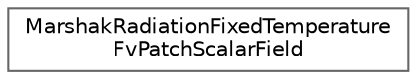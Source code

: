digraph "Graphical Class Hierarchy"
{
 // LATEX_PDF_SIZE
  bgcolor="transparent";
  edge [fontname=Helvetica,fontsize=10,labelfontname=Helvetica,labelfontsize=10];
  node [fontname=Helvetica,fontsize=10,shape=box,height=0.2,width=0.4];
  rankdir="LR";
  Node0 [id="Node000000",label="MarshakRadiationFixedTemperature\lFvPatchScalarField",height=0.2,width=0.4,color="grey40", fillcolor="white", style="filled",URL="$classFoam_1_1MarshakRadiationFixedTemperatureFvPatchScalarField.html",tooltip="A 'mixed' boundary condition that implements a Marshak condition for the incident radiation field (us..."];
}
